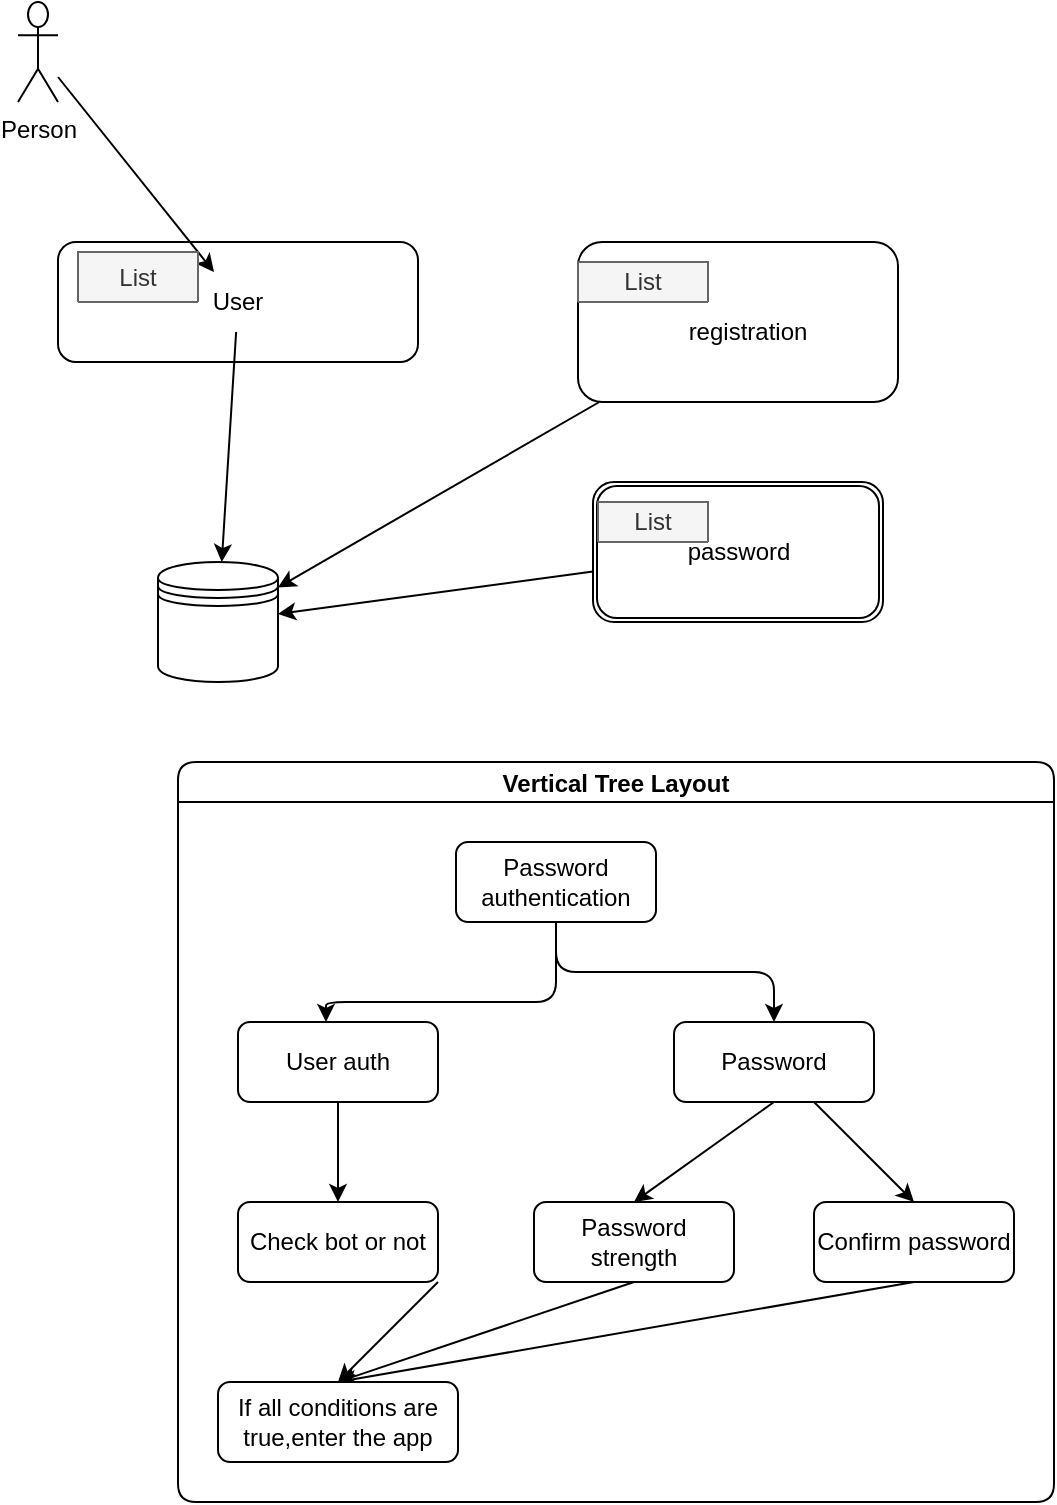 <mxfile>
    <diagram id="y6Q-rQbRfxCouIdF9Lac" name="Page-1">
        <mxGraphModel dx="832" dy="332" grid="1" gridSize="10" guides="1" tooltips="1" connect="1" arrows="1" fold="1" page="1" pageScale="1" pageWidth="850" pageHeight="1100" math="0" shadow="0">
            <root>
                <mxCell id="0"/>
                <mxCell id="1" parent="0"/>
                <mxCell id="2" value="" style="rounded=1;whiteSpace=wrap;html=1;" parent="1" vertex="1">
                    <mxGeometry x="180" y="220" width="180" height="60" as="geometry"/>
                </mxCell>
                <mxCell id="26" value="" style="edgeStyle=none;html=1;" parent="1" source="3" target="25" edge="1">
                    <mxGeometry relative="1" as="geometry"/>
                </mxCell>
                <mxCell id="3" value="User" style="text;html=1;strokeColor=none;fillColor=none;align=center;verticalAlign=middle;whiteSpace=wrap;rounded=0;" parent="1" vertex="1">
                    <mxGeometry x="240" y="235" width="60" height="30" as="geometry"/>
                </mxCell>
                <mxCell id="27" style="edgeStyle=none;html=1;" parent="1" source="4" target="25" edge="1">
                    <mxGeometry relative="1" as="geometry"/>
                </mxCell>
                <mxCell id="4" value="" style="rounded=1;whiteSpace=wrap;html=1;" parent="1" vertex="1">
                    <mxGeometry x="440" y="220" width="160" height="80" as="geometry"/>
                </mxCell>
                <mxCell id="5" value="registration" style="text;html=1;strokeColor=none;fillColor=none;align=center;verticalAlign=middle;whiteSpace=wrap;rounded=0;" parent="1" vertex="1">
                    <mxGeometry x="495" y="250" width="60" height="30" as="geometry"/>
                </mxCell>
                <mxCell id="8" value="" style="edgeStyle=none;html=1;" parent="1" source="7" target="3" edge="1">
                    <mxGeometry relative="1" as="geometry"/>
                </mxCell>
                <mxCell id="7" value="Person" style="shape=umlActor;verticalLabelPosition=bottom;verticalAlign=top;html=1;outlineConnect=0;" parent="1" vertex="1">
                    <mxGeometry x="160" y="100" width="20" height="50" as="geometry"/>
                </mxCell>
                <mxCell id="15" value="List" style="swimlane;fontStyle=0;childLayout=stackLayout;horizontal=1;startSize=30;horizontalStack=0;resizeParent=1;resizeParentMax=0;resizeLast=0;collapsible=1;marginBottom=0;whiteSpace=wrap;html=1;fillColor=#f5f5f5;fontColor=#333333;strokeColor=#666666;" parent="1" vertex="1" collapsed="1">
                    <mxGeometry x="440" y="230" width="65" height="20" as="geometry">
                        <mxRectangle x="440" y="230" width="140" height="90" as="alternateBounds"/>
                    </mxGeometry>
                </mxCell>
                <mxCell id="16" value="user registration" style="text;strokeColor=#666666;fillColor=#f5f5f5;align=left;verticalAlign=middle;spacingLeft=4;spacingRight=4;overflow=hidden;points=[[0,0.5],[1,0.5]];portConstraint=eastwest;rotatable=0;whiteSpace=wrap;html=1;fontColor=#333333;" parent="15" vertex="1">
                    <mxGeometry y="30" width="140" height="30" as="geometry"/>
                </mxCell>
                <mxCell id="17" value="password" style="text;strokeColor=#666666;fillColor=#f5f5f5;align=left;verticalAlign=middle;spacingLeft=4;spacingRight=4;overflow=hidden;points=[[0,0.5],[1,0.5]];portConstraint=eastwest;rotatable=0;whiteSpace=wrap;html=1;fontColor=#333333;" parent="15" vertex="1">
                    <mxGeometry y="60" width="140" height="30" as="geometry"/>
                </mxCell>
                <mxCell id="28" style="edgeStyle=none;html=1;" parent="1" source="19" target="25" edge="1">
                    <mxGeometry relative="1" as="geometry"/>
                </mxCell>
                <mxCell id="19" value="password" style="shape=ext;double=1;rounded=1;whiteSpace=wrap;html=1;" parent="1" vertex="1">
                    <mxGeometry x="447.5" y="340" width="145" height="70" as="geometry"/>
                </mxCell>
                <mxCell id="21" value="List" style="swimlane;fontStyle=0;childLayout=stackLayout;horizontal=1;startSize=20;horizontalStack=0;resizeParent=1;resizeParentMax=0;resizeLast=0;collapsible=1;marginBottom=0;whiteSpace=wrap;html=1;fillColor=#f5f5f5;fontColor=#333333;strokeColor=#666666;" parent="1" vertex="1" collapsed="1">
                    <mxGeometry x="450" y="350" width="55" height="20" as="geometry">
                        <mxRectangle x="450" y="350" width="130" height="50" as="alternateBounds"/>
                    </mxGeometry>
                </mxCell>
                <mxCell id="22" value="password strength" style="text;strokeColor=#666666;fillColor=#f5f5f5;align=left;verticalAlign=middle;spacingLeft=4;spacingRight=4;overflow=hidden;points=[[0,0.5],[1,0.5]];portConstraint=eastwest;rotatable=0;whiteSpace=wrap;html=1;fontColor=#333333;" parent="21" vertex="1">
                    <mxGeometry y="20" width="130" height="30" as="geometry"/>
                </mxCell>
                <mxCell id="25" value="" style="shape=datastore;whiteSpace=wrap;html=1;" parent="1" vertex="1">
                    <mxGeometry x="230" y="380" width="60" height="60" as="geometry"/>
                </mxCell>
                <mxCell id="35" value="List" style="swimlane;fontStyle=0;childLayout=stackLayout;horizontal=1;startSize=30;horizontalStack=0;resizeParent=1;resizeParentMax=0;resizeLast=0;collapsible=1;marginBottom=0;whiteSpace=wrap;html=1;rounded=1;fillColor=#f5f5f5;fontColor=#333333;strokeColor=#666666;shadow=0;" parent="1" vertex="1" collapsed="1">
                    <mxGeometry x="190" y="225" width="60" height="25" as="geometry">
                        <mxRectangle x="190" y="225" width="120" height="60" as="alternateBounds"/>
                    </mxGeometry>
                </mxCell>
                <mxCell id="36" value="Check bot or not" style="text;strokeColor=#666666;fillColor=#f5f5f5;align=left;verticalAlign=middle;spacingLeft=4;spacingRight=4;overflow=hidden;points=[[0,0.5],[1,0.5]];portConstraint=eastwest;rotatable=0;whiteSpace=wrap;html=1;rounded=0;fontColor=#333333;" parent="35" vertex="1">
                    <mxGeometry y="30" width="120" height="30" as="geometry"/>
                </mxCell>
                <mxCell id="40" value="Vertical Tree Layout" style="swimlane;startSize=20;horizontal=1;childLayout=treeLayout;horizontalTree=0;resizable=0;containerType=tree;fontSize=12;rounded=1;shadow=0;sketch=0;" parent="1" vertex="1">
                    <mxGeometry x="240" y="480" width="438" height="370" as="geometry"/>
                </mxCell>
                <mxCell id="41" value="Password authentication" style="whiteSpace=wrap;html=1;rounded=1;shadow=0;sketch=0;" parent="40" vertex="1">
                    <mxGeometry x="139" y="40" width="100" height="40" as="geometry"/>
                </mxCell>
                <mxCell id="60" style="edgeStyle=none;html=1;exitX=0.5;exitY=1;exitDx=0;exitDy=0;entryX=0.5;entryY=0;entryDx=0;entryDy=0;" parent="40" source="42" target="59" edge="1">
                    <mxGeometry relative="1" as="geometry"/>
                </mxCell>
                <mxCell id="42" value="User auth" style="whiteSpace=wrap;html=1;rounded=1;shadow=0;sketch=0;" parent="40" vertex="1">
                    <mxGeometry x="30" y="130" width="100" height="40" as="geometry"/>
                </mxCell>
                <mxCell id="43" value="" style="edgeStyle=elbowEdgeStyle;elbow=vertical;html=1;rounded=1;curved=0;sourcePerimeterSpacing=0;targetPerimeterSpacing=0;startSize=6;endSize=6;" parent="40" source="41" target="42" edge="1">
                    <mxGeometry relative="1" as="geometry">
                        <Array as="points">
                            <mxPoint x="74" y="120"/>
                        </Array>
                    </mxGeometry>
                </mxCell>
                <mxCell id="58" style="edgeStyle=none;html=1;exitX=0.5;exitY=1;exitDx=0;exitDy=0;entryX=0.5;entryY=0;entryDx=0;entryDy=0;" parent="40" source="44" target="57" edge="1">
                    <mxGeometry relative="1" as="geometry"/>
                </mxCell>
                <mxCell id="44" value="Password" style="whiteSpace=wrap;html=1;rounded=1;shadow=0;sketch=0;" parent="40" vertex="1">
                    <mxGeometry x="248" y="130" width="100" height="40" as="geometry"/>
                </mxCell>
                <mxCell id="45" value="" style="edgeStyle=elbowEdgeStyle;elbow=vertical;html=1;rounded=1;curved=0;sourcePerimeterSpacing=0;targetPerimeterSpacing=0;startSize=6;endSize=6;" parent="40" source="41" target="44" edge="1">
                    <mxGeometry relative="1" as="geometry"/>
                </mxCell>
                <mxCell id="70" style="edgeStyle=none;html=1;exitX=0.5;exitY=1;exitDx=0;exitDy=0;entryX=0.5;entryY=0;entryDx=0;entryDy=0;" parent="40" source="57" target="66" edge="1">
                    <mxGeometry relative="1" as="geometry"/>
                </mxCell>
                <mxCell id="57" value="Password strength" style="whiteSpace=wrap;html=1;rounded=1;shadow=0;sketch=0;" parent="40" vertex="1">
                    <mxGeometry x="178" y="220" width="100" height="40" as="geometry"/>
                </mxCell>
                <mxCell id="69" style="edgeStyle=none;html=1;exitX=1;exitY=1;exitDx=0;exitDy=0;entryX=0.5;entryY=0;entryDx=0;entryDy=0;" parent="40" source="59" target="66" edge="1">
                    <mxGeometry relative="1" as="geometry"/>
                </mxCell>
                <mxCell id="59" value="Check bot or not" style="whiteSpace=wrap;html=1;rounded=1;shadow=0;sketch=0;" parent="40" vertex="1">
                    <mxGeometry x="30" y="220" width="100" height="40" as="geometry"/>
                </mxCell>
                <mxCell id="71" style="edgeStyle=none;html=1;exitX=0.5;exitY=1;exitDx=0;exitDy=0;entryX=0.5;entryY=0;entryDx=0;entryDy=0;" parent="40" source="61" target="66" edge="1">
                    <mxGeometry relative="1" as="geometry"/>
                </mxCell>
                <mxCell id="61" value="Confirm password" style="rounded=1;whiteSpace=wrap;html=1;shadow=0;sketch=0;" parent="40" vertex="1">
                    <mxGeometry x="318" y="220" width="100" height="40" as="geometry"/>
                </mxCell>
                <mxCell id="62" style="edgeStyle=none;html=1;entryX=0.5;entryY=0;entryDx=0;entryDy=0;" parent="40" source="44" target="61" edge="1">
                    <mxGeometry relative="1" as="geometry">
                        <mxPoint x="294" y="150" as="targetPoint"/>
                    </mxGeometry>
                </mxCell>
                <mxCell id="66" value="If all conditions are true,enter the app" style="rounded=1;whiteSpace=wrap;html=1;shadow=0;sketch=0;" parent="40" vertex="1">
                    <mxGeometry x="20" y="310" width="120" height="40" as="geometry"/>
                </mxCell>
            </root>
        </mxGraphModel>
    </diagram>
</mxfile>